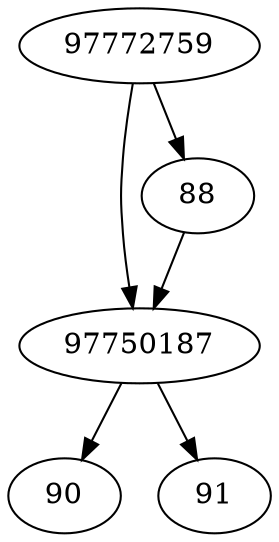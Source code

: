 strict digraph  {
97750187;
97772759;
88;
90;
91;
97750187 -> 90;
97750187 -> 91;
97772759 -> 88;
97772759 -> 97750187;
88 -> 97750187;
}
